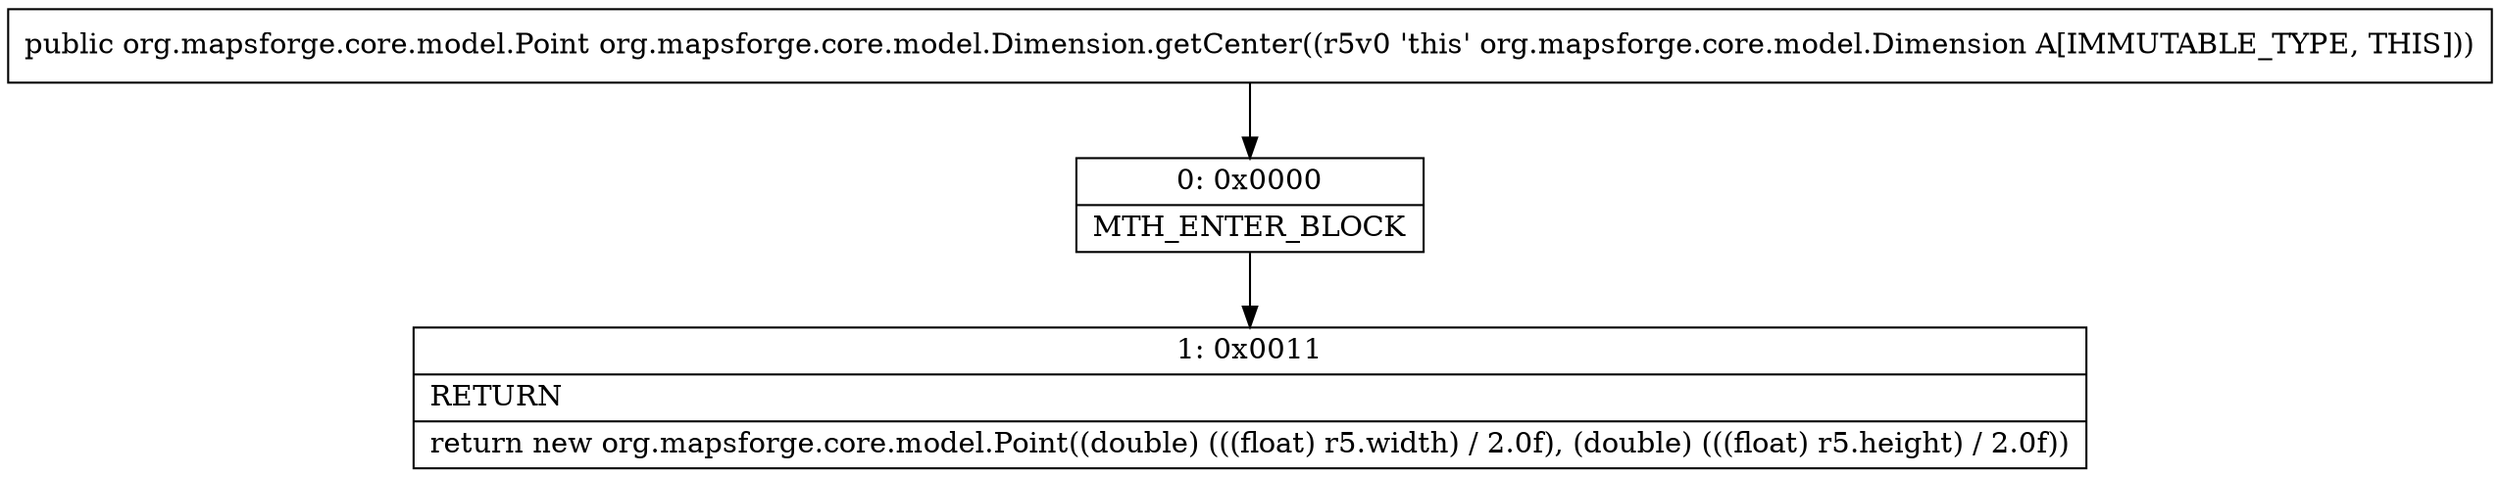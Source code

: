 digraph "CFG fororg.mapsforge.core.model.Dimension.getCenter()Lorg\/mapsforge\/core\/model\/Point;" {
Node_0 [shape=record,label="{0\:\ 0x0000|MTH_ENTER_BLOCK\l}"];
Node_1 [shape=record,label="{1\:\ 0x0011|RETURN\l|return new org.mapsforge.core.model.Point((double) (((float) r5.width) \/ 2.0f), (double) (((float) r5.height) \/ 2.0f))\l}"];
MethodNode[shape=record,label="{public org.mapsforge.core.model.Point org.mapsforge.core.model.Dimension.getCenter((r5v0 'this' org.mapsforge.core.model.Dimension A[IMMUTABLE_TYPE, THIS])) }"];
MethodNode -> Node_0;
Node_0 -> Node_1;
}

